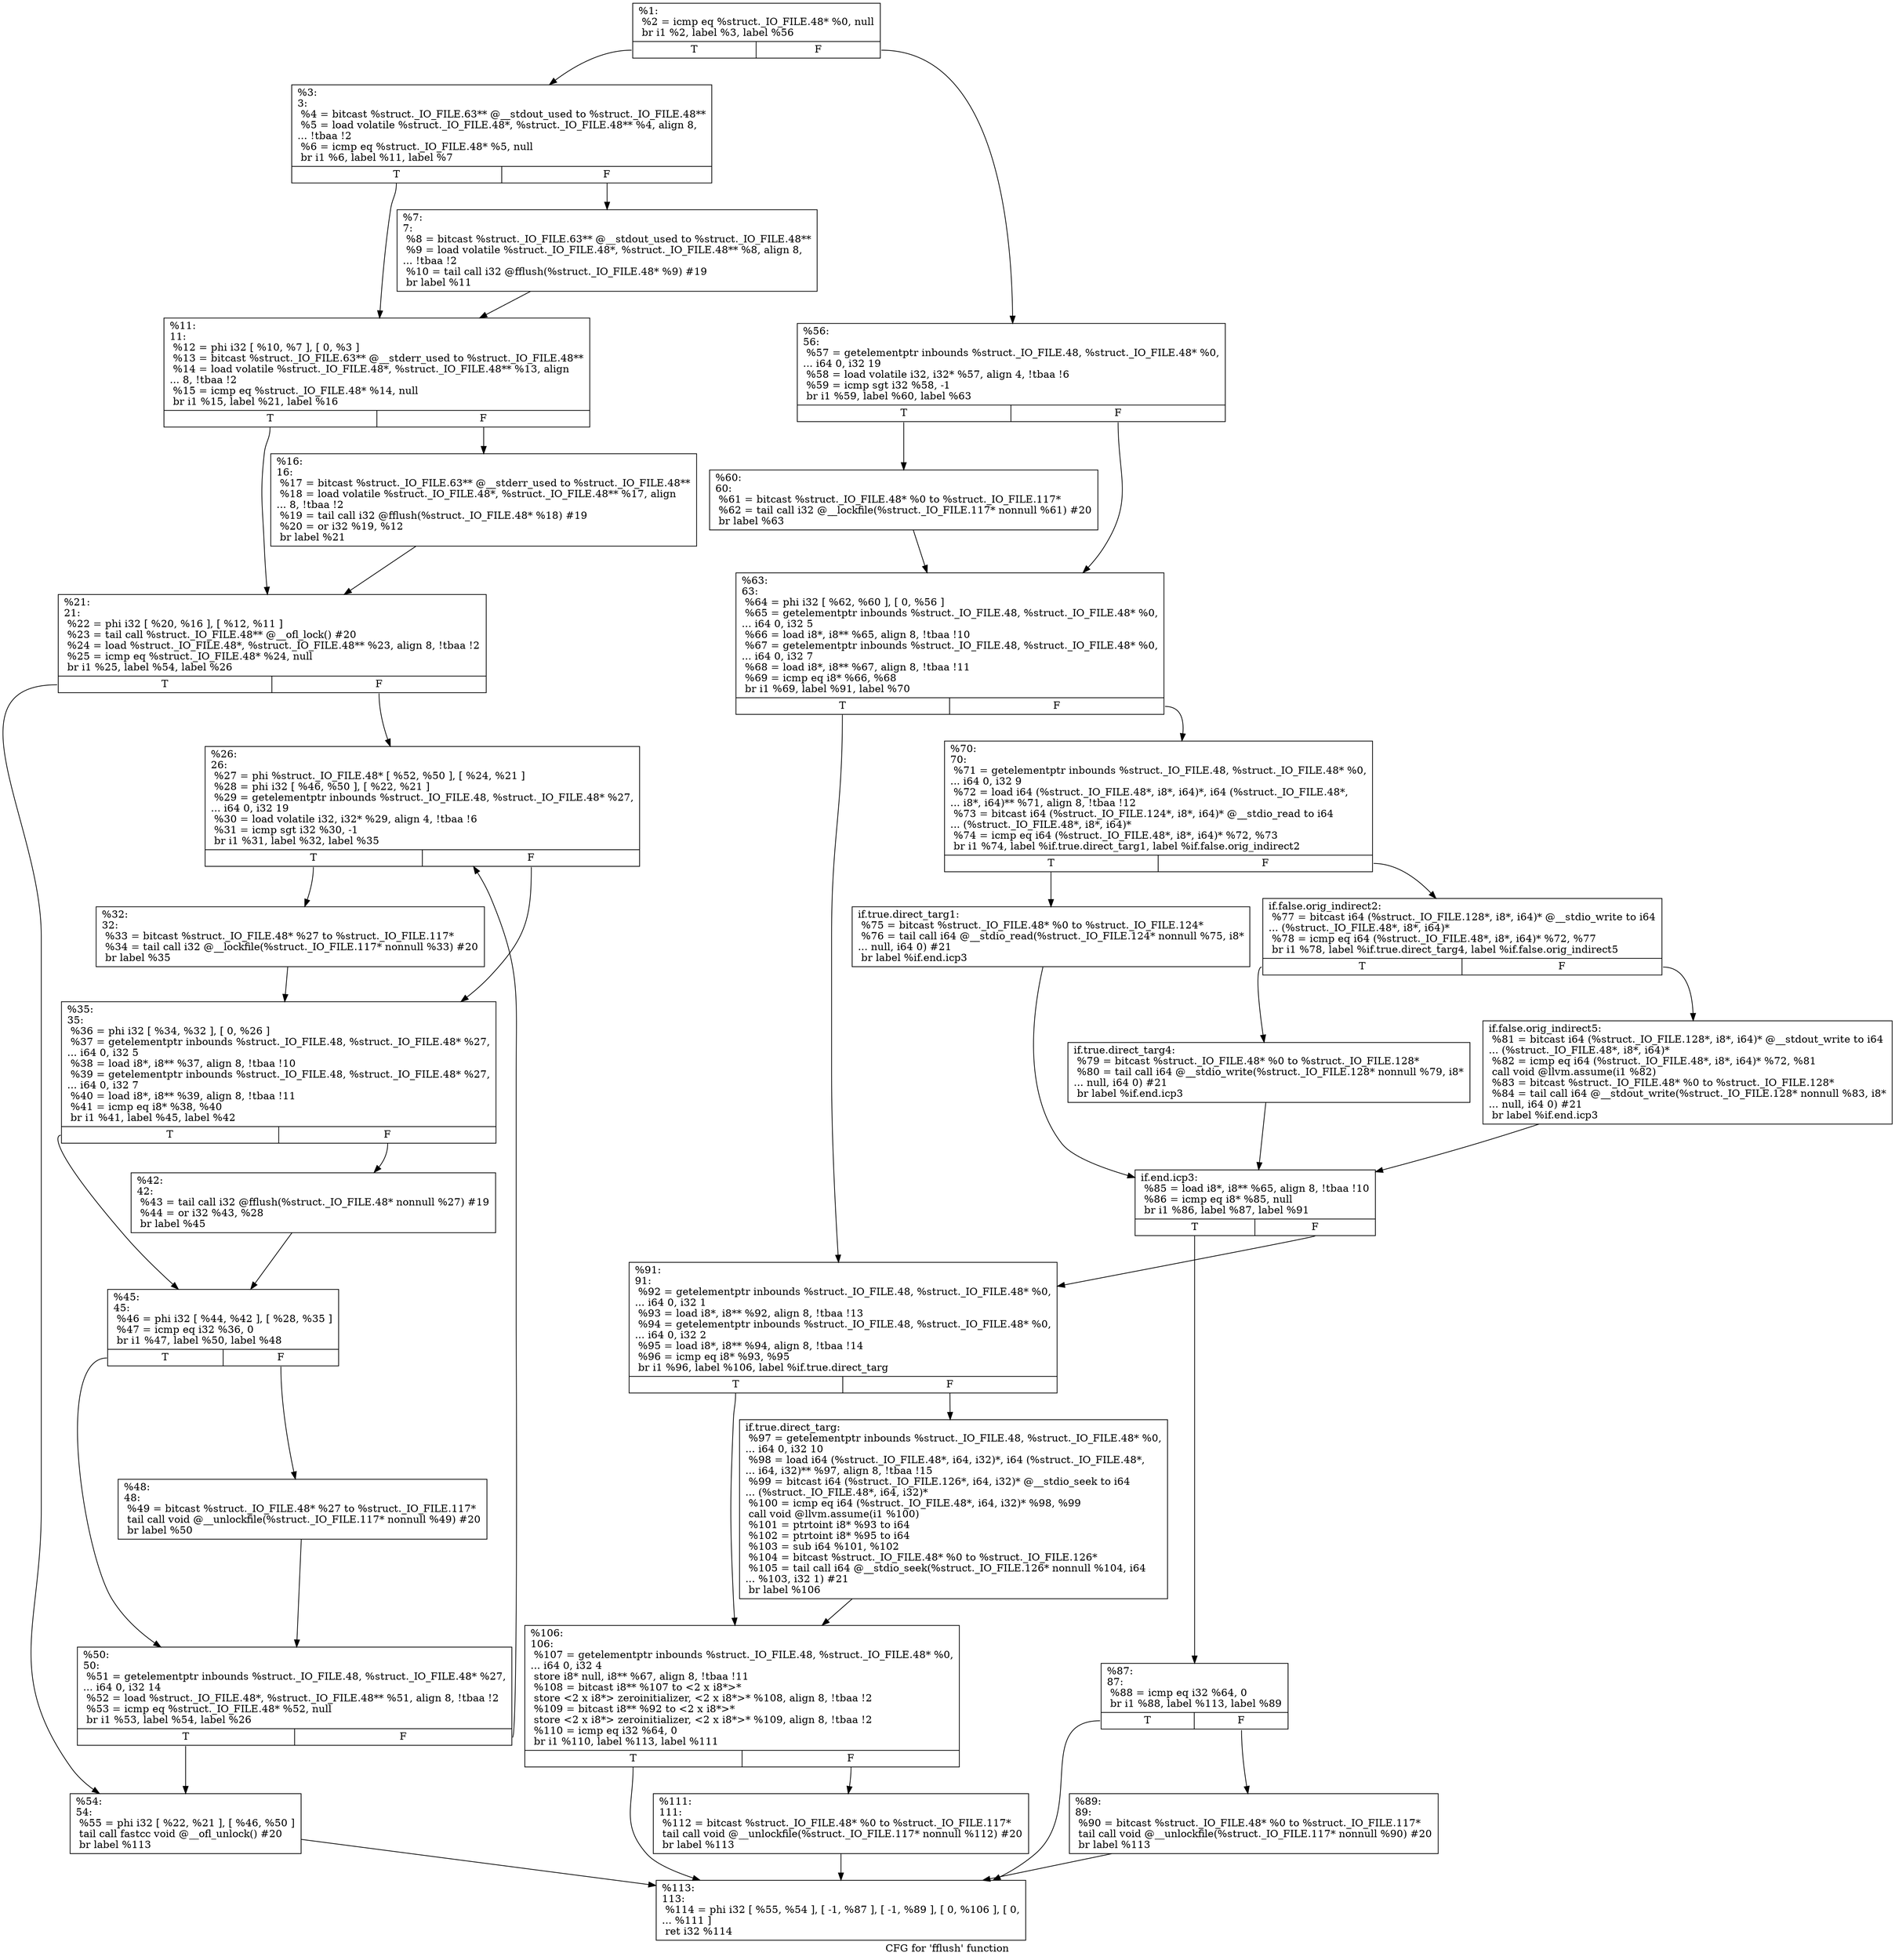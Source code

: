 digraph "CFG for 'fflush' function" {
	label="CFG for 'fflush' function";

	Node0x280bf30 [shape=record,label="{%1:\l  %2 = icmp eq %struct._IO_FILE.48* %0, null\l  br i1 %2, label %3, label %56\l|{<s0>T|<s1>F}}"];
	Node0x280bf30:s0 -> Node0x280c1c0;
	Node0x280bf30:s1 -> Node0x280c5d0;
	Node0x280c1c0 [shape=record,label="{%3:\l3:                                                \l  %4 = bitcast %struct._IO_FILE.63** @__stdout_used to %struct._IO_FILE.48**\l  %5 = load volatile %struct._IO_FILE.48*, %struct._IO_FILE.48** %4, align 8,\l... !tbaa !2\l  %6 = icmp eq %struct._IO_FILE.48* %5, null\l  br i1 %6, label %11, label %7\l|{<s0>T|<s1>F}}"];
	Node0x280c1c0:s0 -> Node0x280c260;
	Node0x280c1c0:s1 -> Node0x280c210;
	Node0x280c210 [shape=record,label="{%7:\l7:                                                \l  %8 = bitcast %struct._IO_FILE.63** @__stdout_used to %struct._IO_FILE.48**\l  %9 = load volatile %struct._IO_FILE.48*, %struct._IO_FILE.48** %8, align 8,\l... !tbaa !2\l  %10 = tail call i32 @fflush(%struct._IO_FILE.48* %9) #19\l  br label %11\l}"];
	Node0x280c210 -> Node0x280c260;
	Node0x280c260 [shape=record,label="{%11:\l11:                                               \l  %12 = phi i32 [ %10, %7 ], [ 0, %3 ]\l  %13 = bitcast %struct._IO_FILE.63** @__stderr_used to %struct._IO_FILE.48**\l  %14 = load volatile %struct._IO_FILE.48*, %struct._IO_FILE.48** %13, align\l... 8, !tbaa !2\l  %15 = icmp eq %struct._IO_FILE.48* %14, null\l  br i1 %15, label %21, label %16\l|{<s0>T|<s1>F}}"];
	Node0x280c260:s0 -> Node0x280c300;
	Node0x280c260:s1 -> Node0x280c2b0;
	Node0x280c2b0 [shape=record,label="{%16:\l16:                                               \l  %17 = bitcast %struct._IO_FILE.63** @__stderr_used to %struct._IO_FILE.48**\l  %18 = load volatile %struct._IO_FILE.48*, %struct._IO_FILE.48** %17, align\l... 8, !tbaa !2\l  %19 = tail call i32 @fflush(%struct._IO_FILE.48* %18) #19\l  %20 = or i32 %19, %12\l  br label %21\l}"];
	Node0x280c2b0 -> Node0x280c300;
	Node0x280c300 [shape=record,label="{%21:\l21:                                               \l  %22 = phi i32 [ %20, %16 ], [ %12, %11 ]\l  %23 = tail call %struct._IO_FILE.48** @__ofl_lock() #20\l  %24 = load %struct._IO_FILE.48*, %struct._IO_FILE.48** %23, align 8, !tbaa !2\l  %25 = icmp eq %struct._IO_FILE.48* %24, null\l  br i1 %25, label %54, label %26\l|{<s0>T|<s1>F}}"];
	Node0x280c300:s0 -> Node0x280c580;
	Node0x280c300:s1 -> Node0x280c350;
	Node0x280c350 [shape=record,label="{%26:\l26:                                               \l  %27 = phi %struct._IO_FILE.48* [ %52, %50 ], [ %24, %21 ]\l  %28 = phi i32 [ %46, %50 ], [ %22, %21 ]\l  %29 = getelementptr inbounds %struct._IO_FILE.48, %struct._IO_FILE.48* %27,\l... i64 0, i32 19\l  %30 = load volatile i32, i32* %29, align 4, !tbaa !6\l  %31 = icmp sgt i32 %30, -1\l  br i1 %31, label %32, label %35\l|{<s0>T|<s1>F}}"];
	Node0x280c350:s0 -> Node0x280c3a0;
	Node0x280c350:s1 -> Node0x280c3f0;
	Node0x280c3a0 [shape=record,label="{%32:\l32:                                               \l  %33 = bitcast %struct._IO_FILE.48* %27 to %struct._IO_FILE.117*\l  %34 = tail call i32 @__lockfile(%struct._IO_FILE.117* nonnull %33) #20\l  br label %35\l}"];
	Node0x280c3a0 -> Node0x280c3f0;
	Node0x280c3f0 [shape=record,label="{%35:\l35:                                               \l  %36 = phi i32 [ %34, %32 ], [ 0, %26 ]\l  %37 = getelementptr inbounds %struct._IO_FILE.48, %struct._IO_FILE.48* %27,\l... i64 0, i32 5\l  %38 = load i8*, i8** %37, align 8, !tbaa !10\l  %39 = getelementptr inbounds %struct._IO_FILE.48, %struct._IO_FILE.48* %27,\l... i64 0, i32 7\l  %40 = load i8*, i8** %39, align 8, !tbaa !11\l  %41 = icmp eq i8* %38, %40\l  br i1 %41, label %45, label %42\l|{<s0>T|<s1>F}}"];
	Node0x280c3f0:s0 -> Node0x280c490;
	Node0x280c3f0:s1 -> Node0x280c440;
	Node0x280c440 [shape=record,label="{%42:\l42:                                               \l  %43 = tail call i32 @fflush(%struct._IO_FILE.48* nonnull %27) #19\l  %44 = or i32 %43, %28\l  br label %45\l}"];
	Node0x280c440 -> Node0x280c490;
	Node0x280c490 [shape=record,label="{%45:\l45:                                               \l  %46 = phi i32 [ %44, %42 ], [ %28, %35 ]\l  %47 = icmp eq i32 %36, 0\l  br i1 %47, label %50, label %48\l|{<s0>T|<s1>F}}"];
	Node0x280c490:s0 -> Node0x280c530;
	Node0x280c490:s1 -> Node0x280c4e0;
	Node0x280c4e0 [shape=record,label="{%48:\l48:                                               \l  %49 = bitcast %struct._IO_FILE.48* %27 to %struct._IO_FILE.117*\l  tail call void @__unlockfile(%struct._IO_FILE.117* nonnull %49) #20\l  br label %50\l}"];
	Node0x280c4e0 -> Node0x280c530;
	Node0x280c530 [shape=record,label="{%50:\l50:                                               \l  %51 = getelementptr inbounds %struct._IO_FILE.48, %struct._IO_FILE.48* %27,\l... i64 0, i32 14\l  %52 = load %struct._IO_FILE.48*, %struct._IO_FILE.48** %51, align 8, !tbaa !2\l  %53 = icmp eq %struct._IO_FILE.48* %52, null\l  br i1 %53, label %54, label %26\l|{<s0>T|<s1>F}}"];
	Node0x280c530:s0 -> Node0x280c580;
	Node0x280c530:s1 -> Node0x280c350;
	Node0x280c580 [shape=record,label="{%54:\l54:                                               \l  %55 = phi i32 [ %22, %21 ], [ %46, %50 ]\l  tail call fastcc void @__ofl_unlock() #20\l  br label %113\l}"];
	Node0x280c580 -> Node0x280ca80;
	Node0x280c5d0 [shape=record,label="{%56:\l56:                                               \l  %57 = getelementptr inbounds %struct._IO_FILE.48, %struct._IO_FILE.48* %0,\l... i64 0, i32 19\l  %58 = load volatile i32, i32* %57, align 4, !tbaa !6\l  %59 = icmp sgt i32 %58, -1\l  br i1 %59, label %60, label %63\l|{<s0>T|<s1>F}}"];
	Node0x280c5d0:s0 -> Node0x280c620;
	Node0x280c5d0:s1 -> Node0x280c670;
	Node0x280c620 [shape=record,label="{%60:\l60:                                               \l  %61 = bitcast %struct._IO_FILE.48* %0 to %struct._IO_FILE.117*\l  %62 = tail call i32 @__lockfile(%struct._IO_FILE.117* nonnull %61) #20\l  br label %63\l}"];
	Node0x280c620 -> Node0x280c670;
	Node0x280c670 [shape=record,label="{%63:\l63:                                               \l  %64 = phi i32 [ %62, %60 ], [ 0, %56 ]\l  %65 = getelementptr inbounds %struct._IO_FILE.48, %struct._IO_FILE.48* %0,\l... i64 0, i32 5\l  %66 = load i8*, i8** %65, align 8, !tbaa !10\l  %67 = getelementptr inbounds %struct._IO_FILE.48, %struct._IO_FILE.48* %0,\l... i64 0, i32 7\l  %68 = load i8*, i8** %67, align 8, !tbaa !11\l  %69 = icmp eq i8* %66, %68\l  br i1 %69, label %91, label %70\l|{<s0>T|<s1>F}}"];
	Node0x280c670:s0 -> Node0x280c940;
	Node0x280c670:s1 -> Node0x280c6c0;
	Node0x280c6c0 [shape=record,label="{%70:\l70:                                               \l  %71 = getelementptr inbounds %struct._IO_FILE.48, %struct._IO_FILE.48* %0,\l... i64 0, i32 9\l  %72 = load i64 (%struct._IO_FILE.48*, i8*, i64)*, i64 (%struct._IO_FILE.48*,\l... i8*, i64)** %71, align 8, !tbaa !12\l  %73 = bitcast i64 (%struct._IO_FILE.124*, i8*, i64)* @__stdio_read to i64\l... (%struct._IO_FILE.48*, i8*, i64)*\l  %74 = icmp eq i64 (%struct._IO_FILE.48*, i8*, i64)* %72, %73\l  br i1 %74, label %if.true.direct_targ1, label %if.false.orig_indirect2\l|{<s0>T|<s1>F}}"];
	Node0x280c6c0:s0 -> Node0x280c710;
	Node0x280c6c0:s1 -> Node0x280c760;
	Node0x280c710 [shape=record,label="{if.true.direct_targ1:                             \l  %75 = bitcast %struct._IO_FILE.48* %0 to %struct._IO_FILE.124*\l  %76 = tail call i64 @__stdio_read(%struct._IO_FILE.124* nonnull %75, i8*\l... null, i64 0) #21\l  br label %if.end.icp3\l}"];
	Node0x280c710 -> Node0x280c850;
	Node0x280c760 [shape=record,label="{if.false.orig_indirect2:                          \l  %77 = bitcast i64 (%struct._IO_FILE.128*, i8*, i64)* @__stdio_write to i64\l... (%struct._IO_FILE.48*, i8*, i64)*\l  %78 = icmp eq i64 (%struct._IO_FILE.48*, i8*, i64)* %72, %77\l  br i1 %78, label %if.true.direct_targ4, label %if.false.orig_indirect5\l|{<s0>T|<s1>F}}"];
	Node0x280c760:s0 -> Node0x280c7b0;
	Node0x280c760:s1 -> Node0x280c800;
	Node0x280c7b0 [shape=record,label="{if.true.direct_targ4:                             \l  %79 = bitcast %struct._IO_FILE.48* %0 to %struct._IO_FILE.128*\l  %80 = tail call i64 @__stdio_write(%struct._IO_FILE.128* nonnull %79, i8*\l... null, i64 0) #21\l  br label %if.end.icp3\l}"];
	Node0x280c7b0 -> Node0x280c850;
	Node0x280c800 [shape=record,label="{if.false.orig_indirect5:                          \l  %81 = bitcast i64 (%struct._IO_FILE.128*, i8*, i64)* @__stdout_write to i64\l... (%struct._IO_FILE.48*, i8*, i64)*\l  %82 = icmp eq i64 (%struct._IO_FILE.48*, i8*, i64)* %72, %81\l  call void @llvm.assume(i1 %82)\l  %83 = bitcast %struct._IO_FILE.48* %0 to %struct._IO_FILE.128*\l  %84 = tail call i64 @__stdout_write(%struct._IO_FILE.128* nonnull %83, i8*\l... null, i64 0) #21\l  br label %if.end.icp3\l}"];
	Node0x280c800 -> Node0x280c850;
	Node0x280c850 [shape=record,label="{if.end.icp3:                                      \l  %85 = load i8*, i8** %65, align 8, !tbaa !10\l  %86 = icmp eq i8* %85, null\l  br i1 %86, label %87, label %91\l|{<s0>T|<s1>F}}"];
	Node0x280c850:s0 -> Node0x280c8a0;
	Node0x280c850:s1 -> Node0x280c940;
	Node0x280c8a0 [shape=record,label="{%87:\l87:                                               \l  %88 = icmp eq i32 %64, 0\l  br i1 %88, label %113, label %89\l|{<s0>T|<s1>F}}"];
	Node0x280c8a0:s0 -> Node0x280ca80;
	Node0x280c8a0:s1 -> Node0x280c8f0;
	Node0x280c8f0 [shape=record,label="{%89:\l89:                                               \l  %90 = bitcast %struct._IO_FILE.48* %0 to %struct._IO_FILE.117*\l  tail call void @__unlockfile(%struct._IO_FILE.117* nonnull %90) #20\l  br label %113\l}"];
	Node0x280c8f0 -> Node0x280ca80;
	Node0x280c940 [shape=record,label="{%91:\l91:                                               \l  %92 = getelementptr inbounds %struct._IO_FILE.48, %struct._IO_FILE.48* %0,\l... i64 0, i32 1\l  %93 = load i8*, i8** %92, align 8, !tbaa !13\l  %94 = getelementptr inbounds %struct._IO_FILE.48, %struct._IO_FILE.48* %0,\l... i64 0, i32 2\l  %95 = load i8*, i8** %94, align 8, !tbaa !14\l  %96 = icmp eq i8* %93, %95\l  br i1 %96, label %106, label %if.true.direct_targ\l|{<s0>T|<s1>F}}"];
	Node0x280c940:s0 -> Node0x280c9e0;
	Node0x280c940:s1 -> Node0x280c990;
	Node0x280c990 [shape=record,label="{if.true.direct_targ:                              \l  %97 = getelementptr inbounds %struct._IO_FILE.48, %struct._IO_FILE.48* %0,\l... i64 0, i32 10\l  %98 = load i64 (%struct._IO_FILE.48*, i64, i32)*, i64 (%struct._IO_FILE.48*,\l... i64, i32)** %97, align 8, !tbaa !15\l  %99 = bitcast i64 (%struct._IO_FILE.126*, i64, i32)* @__stdio_seek to i64\l... (%struct._IO_FILE.48*, i64, i32)*\l  %100 = icmp eq i64 (%struct._IO_FILE.48*, i64, i32)* %98, %99\l  call void @llvm.assume(i1 %100)\l  %101 = ptrtoint i8* %93 to i64\l  %102 = ptrtoint i8* %95 to i64\l  %103 = sub i64 %101, %102\l  %104 = bitcast %struct._IO_FILE.48* %0 to %struct._IO_FILE.126*\l  %105 = tail call i64 @__stdio_seek(%struct._IO_FILE.126* nonnull %104, i64\l... %103, i32 1) #21\l  br label %106\l}"];
	Node0x280c990 -> Node0x280c9e0;
	Node0x280c9e0 [shape=record,label="{%106:\l106:                                              \l  %107 = getelementptr inbounds %struct._IO_FILE.48, %struct._IO_FILE.48* %0,\l... i64 0, i32 4\l  store i8* null, i8** %67, align 8, !tbaa !11\l  %108 = bitcast i8** %107 to \<2 x i8*\>*\l  store \<2 x i8*\> zeroinitializer, \<2 x i8*\>* %108, align 8, !tbaa !2\l  %109 = bitcast i8** %92 to \<2 x i8*\>*\l  store \<2 x i8*\> zeroinitializer, \<2 x i8*\>* %109, align 8, !tbaa !2\l  %110 = icmp eq i32 %64, 0\l  br i1 %110, label %113, label %111\l|{<s0>T|<s1>F}}"];
	Node0x280c9e0:s0 -> Node0x280ca80;
	Node0x280c9e0:s1 -> Node0x280ca30;
	Node0x280ca30 [shape=record,label="{%111:\l111:                                              \l  %112 = bitcast %struct._IO_FILE.48* %0 to %struct._IO_FILE.117*\l  tail call void @__unlockfile(%struct._IO_FILE.117* nonnull %112) #20\l  br label %113\l}"];
	Node0x280ca30 -> Node0x280ca80;
	Node0x280ca80 [shape=record,label="{%113:\l113:                                              \l  %114 = phi i32 [ %55, %54 ], [ -1, %87 ], [ -1, %89 ], [ 0, %106 ], [ 0,\l... %111 ]\l  ret i32 %114\l}"];
}
